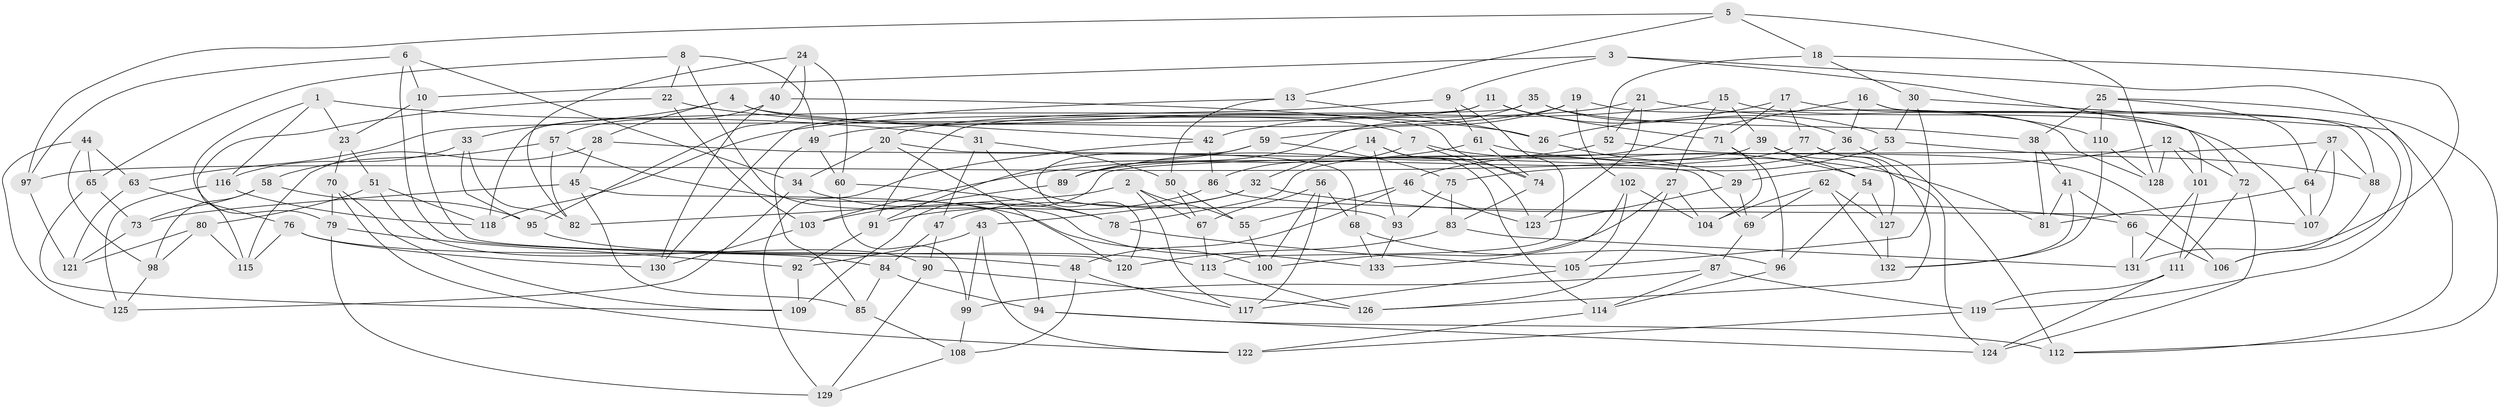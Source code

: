 // coarse degree distribution, {6: 0.5555555555555556, 5: 0.08641975308641975, 4: 0.345679012345679, 3: 0.012345679012345678}
// Generated by graph-tools (version 1.1) at 2025/42/03/06/25 10:42:24]
// undirected, 133 vertices, 266 edges
graph export_dot {
graph [start="1"]
  node [color=gray90,style=filled];
  1;
  2;
  3;
  4;
  5;
  6;
  7;
  8;
  9;
  10;
  11;
  12;
  13;
  14;
  15;
  16;
  17;
  18;
  19;
  20;
  21;
  22;
  23;
  24;
  25;
  26;
  27;
  28;
  29;
  30;
  31;
  32;
  33;
  34;
  35;
  36;
  37;
  38;
  39;
  40;
  41;
  42;
  43;
  44;
  45;
  46;
  47;
  48;
  49;
  50;
  51;
  52;
  53;
  54;
  55;
  56;
  57;
  58;
  59;
  60;
  61;
  62;
  63;
  64;
  65;
  66;
  67;
  68;
  69;
  70;
  71;
  72;
  73;
  74;
  75;
  76;
  77;
  78;
  79;
  80;
  81;
  82;
  83;
  84;
  85;
  86;
  87;
  88;
  89;
  90;
  91;
  92;
  93;
  94;
  95;
  96;
  97;
  98;
  99;
  100;
  101;
  102;
  103;
  104;
  105;
  106;
  107;
  108;
  109;
  110;
  111;
  112;
  113;
  114;
  115;
  116;
  117;
  118;
  119;
  120;
  121;
  122;
  123;
  124;
  125;
  126;
  127;
  128;
  129;
  130;
  131;
  132;
  133;
  1 -- 116;
  1 -- 79;
  1 -- 31;
  1 -- 23;
  2 -- 67;
  2 -- 55;
  2 -- 117;
  2 -- 82;
  3 -- 101;
  3 -- 10;
  3 -- 119;
  3 -- 9;
  4 -- 28;
  4 -- 7;
  4 -- 33;
  4 -- 42;
  5 -- 128;
  5 -- 97;
  5 -- 18;
  5 -- 13;
  6 -- 34;
  6 -- 97;
  6 -- 48;
  6 -- 10;
  7 -- 54;
  7 -- 74;
  7 -- 86;
  8 -- 49;
  8 -- 133;
  8 -- 22;
  8 -- 65;
  9 -- 113;
  9 -- 61;
  9 -- 20;
  10 -- 120;
  10 -- 23;
  11 -- 63;
  11 -- 53;
  11 -- 71;
  11 -- 91;
  12 -- 128;
  12 -- 72;
  12 -- 101;
  12 -- 29;
  13 -- 130;
  13 -- 50;
  13 -- 26;
  14 -- 114;
  14 -- 123;
  14 -- 32;
  14 -- 93;
  15 -- 42;
  15 -- 27;
  15 -- 107;
  15 -- 39;
  16 -- 88;
  16 -- 106;
  16 -- 78;
  16 -- 36;
  17 -- 72;
  17 -- 77;
  17 -- 26;
  17 -- 71;
  18 -- 52;
  18 -- 30;
  18 -- 131;
  19 -- 128;
  19 -- 59;
  19 -- 49;
  19 -- 102;
  20 -- 68;
  20 -- 34;
  20 -- 120;
  21 -- 118;
  21 -- 123;
  21 -- 52;
  21 -- 110;
  22 -- 103;
  22 -- 26;
  22 -- 115;
  23 -- 70;
  23 -- 51;
  24 -- 82;
  24 -- 60;
  24 -- 40;
  24 -- 95;
  25 -- 110;
  25 -- 64;
  25 -- 38;
  25 -- 112;
  26 -- 29;
  27 -- 100;
  27 -- 126;
  27 -- 104;
  28 -- 69;
  28 -- 115;
  28 -- 45;
  29 -- 123;
  29 -- 69;
  30 -- 105;
  30 -- 53;
  30 -- 112;
  31 -- 93;
  31 -- 47;
  31 -- 50;
  32 -- 43;
  32 -- 66;
  32 -- 47;
  33 -- 95;
  33 -- 82;
  33 -- 116;
  34 -- 78;
  34 -- 125;
  35 -- 36;
  35 -- 118;
  35 -- 89;
  35 -- 38;
  36 -- 112;
  36 -- 46;
  37 -- 64;
  37 -- 107;
  37 -- 109;
  37 -- 88;
  38 -- 81;
  38 -- 41;
  39 -- 54;
  39 -- 124;
  39 -- 97;
  40 -- 130;
  40 -- 74;
  40 -- 57;
  41 -- 66;
  41 -- 132;
  41 -- 81;
  42 -- 86;
  42 -- 129;
  43 -- 99;
  43 -- 92;
  43 -- 122;
  44 -- 125;
  44 -- 65;
  44 -- 63;
  44 -- 98;
  45 -- 85;
  45 -- 94;
  45 -- 73;
  46 -- 48;
  46 -- 55;
  46 -- 123;
  47 -- 90;
  47 -- 84;
  48 -- 108;
  48 -- 117;
  49 -- 60;
  49 -- 85;
  50 -- 55;
  50 -- 67;
  51 -- 90;
  51 -- 80;
  51 -- 118;
  52 -- 106;
  52 -- 89;
  53 -- 88;
  53 -- 75;
  54 -- 96;
  54 -- 127;
  55 -- 100;
  56 -- 117;
  56 -- 68;
  56 -- 67;
  56 -- 100;
  57 -- 100;
  57 -- 58;
  57 -- 82;
  58 -- 73;
  58 -- 98;
  58 -- 95;
  59 -- 91;
  59 -- 75;
  59 -- 120;
  60 -- 78;
  60 -- 99;
  61 -- 81;
  61 -- 103;
  61 -- 74;
  62 -- 104;
  62 -- 132;
  62 -- 127;
  62 -- 69;
  63 -- 121;
  63 -- 76;
  64 -- 107;
  64 -- 81;
  65 -- 73;
  65 -- 109;
  66 -- 131;
  66 -- 106;
  67 -- 113;
  68 -- 133;
  68 -- 96;
  69 -- 87;
  70 -- 109;
  70 -- 122;
  70 -- 79;
  71 -- 96;
  71 -- 104;
  72 -- 111;
  72 -- 124;
  73 -- 121;
  74 -- 83;
  75 -- 93;
  75 -- 83;
  76 -- 130;
  76 -- 84;
  76 -- 115;
  77 -- 126;
  77 -- 89;
  77 -- 127;
  78 -- 105;
  79 -- 92;
  79 -- 129;
  80 -- 98;
  80 -- 121;
  80 -- 115;
  83 -- 120;
  83 -- 131;
  84 -- 94;
  84 -- 85;
  85 -- 108;
  86 -- 91;
  86 -- 107;
  87 -- 119;
  87 -- 114;
  87 -- 99;
  88 -- 106;
  89 -- 103;
  90 -- 126;
  90 -- 129;
  91 -- 92;
  92 -- 109;
  93 -- 133;
  94 -- 124;
  94 -- 112;
  95 -- 113;
  96 -- 114;
  97 -- 121;
  98 -- 125;
  99 -- 108;
  101 -- 131;
  101 -- 111;
  102 -- 104;
  102 -- 133;
  102 -- 105;
  103 -- 130;
  105 -- 117;
  108 -- 129;
  110 -- 132;
  110 -- 128;
  111 -- 124;
  111 -- 119;
  113 -- 126;
  114 -- 122;
  116 -- 125;
  116 -- 118;
  119 -- 122;
  127 -- 132;
}
